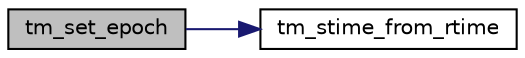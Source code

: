 digraph "tm_set_epoch"
{
 // INTERACTIVE_SVG=YES
 // LATEX_PDF_SIZE
  bgcolor="transparent";
  edge [fontname="Helvetica",fontsize="10",labelfontname="Helvetica",labelfontsize="10"];
  node [fontname="Helvetica",fontsize="10",shape=record];
  rankdir="LR";
  Node1 [label="tm_set_epoch",height=0.2,width=0.4,color="black", fillcolor="grey75", style="filled", fontcolor="black",tooltip="Set the epoch time from an external real time source."];
  Node1 -> Node2 [color="midnightblue",fontsize="10",style="solid",fontname="Helvetica"];
  Node2 [label="tm_stime_from_rtime",height=0.2,width=0.4,color="black",URL="$time_8c.html#adcd940fe0a1b12b1a0c47e857bc91b6e",tooltip="Get a system timestamp from a real time, against the current epoch."];
}
